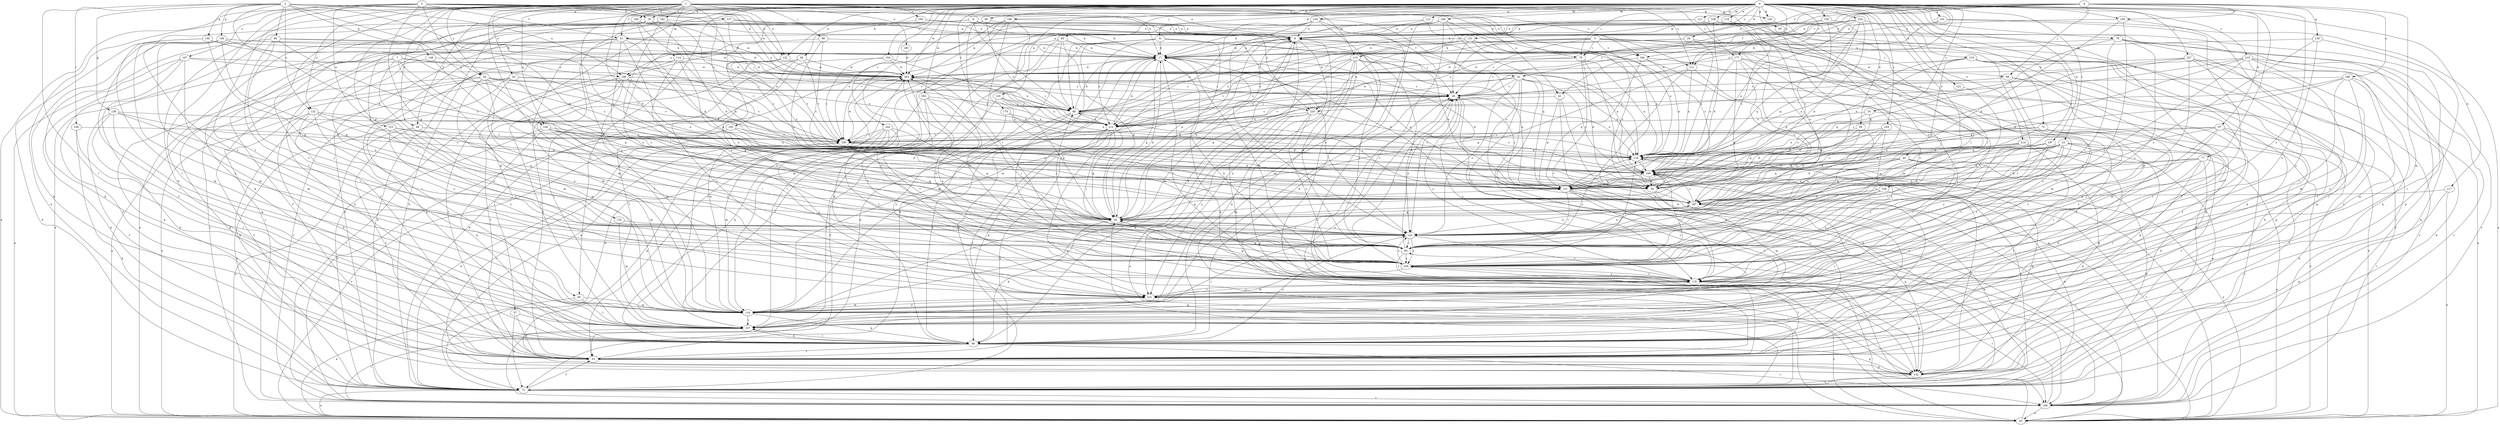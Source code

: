 strict digraph  {
0;
1;
2;
3;
4;
5;
6;
7;
8;
16;
17;
19;
23;
24;
26;
29;
31;
36;
40;
42;
43;
45;
48;
51;
52;
53;
57;
59;
62;
72;
75;
77;
78;
79;
80;
83;
85;
86;
88;
89;
90;
92;
94;
97;
98;
99;
106;
107;
108;
109;
111;
112;
114;
115;
116;
117;
118;
120;
121;
122;
123;
124;
126;
131;
132;
133;
134;
135;
136;
137;
138;
139;
142;
143;
145;
146;
148;
150;
151;
154;
158;
159;
160;
164;
165;
167;
168;
169;
170;
177;
178;
182;
185;
186;
187;
190;
192;
194;
195;
196;
197;
202;
203;
211;
212;
214;
215;
219;
220;
221;
224;
227;
228;
229;
0 -> 16  [label=b];
0 -> 19  [label=c];
0 -> 23  [label=c];
0 -> 29  [label=d];
0 -> 31  [label=d];
0 -> 40  [label=e];
0 -> 42  [label=e];
0 -> 48  [label=f];
0 -> 57  [label=g];
0 -> 59  [label=g];
0 -> 72  [label=h];
0 -> 75  [label=i];
0 -> 77  [label=i];
0 -> 78  [label=i];
0 -> 79  [label=i];
0 -> 83  [label=j];
0 -> 85  [label=j];
0 -> 90  [label=k];
0 -> 92  [label=k];
0 -> 94  [label=k];
0 -> 97  [label=k];
0 -> 108  [label=m];
0 -> 109  [label=m];
0 -> 111  [label=m];
0 -> 112  [label=m];
0 -> 117  [label=n];
0 -> 118  [label=n];
0 -> 120  [label=n];
0 -> 121  [label=n];
0 -> 122  [label=n];
0 -> 126  [label=o];
0 -> 131  [label=o];
0 -> 134  [label=p];
0 -> 143  [label=q];
0 -> 145  [label=q];
0 -> 154  [label=r];
0 -> 158  [label=r];
0 -> 159  [label=r];
0 -> 164  [label=s];
0 -> 170  [label=t];
0 -> 177  [label=t];
0 -> 196  [label=w];
0 -> 197  [label=w];
0 -> 202  [label=w];
0 -> 203  [label=w];
0 -> 211  [label=x];
0 -> 214  [label=y];
0 -> 215  [label=y];
0 -> 219  [label=y];
0 -> 220  [label=y];
0 -> 224  [label=z];
0 -> 227  [label=z];
0 -> 228  [label=z];
1 -> 8  [label=a];
1 -> 24  [label=c];
1 -> 36  [label=d];
1 -> 42  [label=e];
1 -> 43  [label=e];
1 -> 45  [label=e];
1 -> 48  [label=f];
1 -> 51  [label=f];
1 -> 59  [label=g];
1 -> 62  [label=g];
1 -> 79  [label=i];
1 -> 85  [label=j];
1 -> 86  [label=j];
1 -> 98  [label=k];
1 -> 114  [label=m];
1 -> 115  [label=m];
1 -> 122  [label=n];
1 -> 132  [label=o];
1 -> 135  [label=p];
1 -> 145  [label=q];
1 -> 146  [label=q];
1 -> 165  [label=s];
1 -> 177  [label=t];
1 -> 182  [label=u];
1 -> 185  [label=u];
1 -> 190  [label=v];
1 -> 192  [label=v];
1 -> 211  [label=x];
1 -> 220  [label=y];
2 -> 36  [label=d];
2 -> 99  [label=l];
2 -> 106  [label=l];
2 -> 107  [label=l];
2 -> 132  [label=o];
2 -> 136  [label=p];
2 -> 137  [label=p];
2 -> 138  [label=p];
2 -> 146  [label=q];
2 -> 148  [label=q];
2 -> 150  [label=q];
2 -> 151  [label=q];
2 -> 186  [label=u];
2 -> 211  [label=x];
2 -> 220  [label=y];
3 -> 16  [label=b];
3 -> 17  [label=b];
3 -> 24  [label=c];
3 -> 51  [label=f];
3 -> 62  [label=g];
3 -> 72  [label=h];
3 -> 107  [label=l];
3 -> 122  [label=n];
3 -> 123  [label=n];
3 -> 124  [label=n];
3 -> 167  [label=s];
3 -> 178  [label=t];
3 -> 194  [label=v];
3 -> 203  [label=w];
4 -> 51  [label=f];
4 -> 52  [label=f];
4 -> 88  [label=j];
4 -> 115  [label=m];
4 -> 116  [label=m];
4 -> 139  [label=p];
4 -> 159  [label=r];
4 -> 168  [label=s];
4 -> 186  [label=u];
4 -> 194  [label=v];
4 -> 211  [label=x];
4 -> 229  [label=z];
5 -> 26  [label=c];
5 -> 72  [label=h];
5 -> 79  [label=i];
5 -> 88  [label=j];
5 -> 142  [label=p];
5 -> 178  [label=t];
5 -> 186  [label=u];
5 -> 194  [label=v];
5 -> 212  [label=x];
5 -> 220  [label=y];
6 -> 8  [label=a];
6 -> 17  [label=b];
6 -> 52  [label=f];
6 -> 53  [label=f];
6 -> 80  [label=i];
6 -> 89  [label=j];
6 -> 160  [label=r];
7 -> 62  [label=g];
7 -> 98  [label=k];
7 -> 116  [label=m];
7 -> 142  [label=p];
7 -> 186  [label=u];
7 -> 195  [label=v];
7 -> 221  [label=y];
8 -> 17  [label=b];
8 -> 62  [label=g];
8 -> 116  [label=m];
8 -> 142  [label=p];
8 -> 221  [label=y];
16 -> 8  [label=a];
16 -> 36  [label=d];
16 -> 45  [label=e];
16 -> 229  [label=z];
17 -> 8  [label=a];
17 -> 36  [label=d];
17 -> 62  [label=g];
17 -> 116  [label=m];
17 -> 133  [label=o];
17 -> 151  [label=q];
17 -> 178  [label=t];
17 -> 203  [label=w];
19 -> 45  [label=e];
19 -> 151  [label=q];
19 -> 169  [label=s];
19 -> 212  [label=x];
23 -> 36  [label=d];
23 -> 53  [label=f];
23 -> 62  [label=g];
23 -> 80  [label=i];
23 -> 98  [label=k];
23 -> 124  [label=n];
23 -> 133  [label=o];
23 -> 160  [label=r];
23 -> 169  [label=s];
23 -> 178  [label=t];
23 -> 187  [label=u];
24 -> 26  [label=c];
24 -> 45  [label=e];
24 -> 80  [label=i];
24 -> 116  [label=m];
24 -> 142  [label=p];
24 -> 187  [label=u];
24 -> 195  [label=v];
24 -> 212  [label=x];
26 -> 89  [label=j];
26 -> 107  [label=l];
26 -> 124  [label=n];
26 -> 133  [label=o];
26 -> 160  [label=r];
26 -> 203  [label=w];
26 -> 221  [label=y];
29 -> 17  [label=b];
29 -> 80  [label=i];
29 -> 124  [label=n];
29 -> 212  [label=x];
31 -> 17  [label=b];
31 -> 72  [label=h];
31 -> 89  [label=j];
31 -> 133  [label=o];
31 -> 142  [label=p];
31 -> 151  [label=q];
31 -> 178  [label=t];
31 -> 212  [label=x];
36 -> 72  [label=h];
36 -> 116  [label=m];
36 -> 169  [label=s];
40 -> 36  [label=d];
40 -> 72  [label=h];
40 -> 142  [label=p];
40 -> 151  [label=q];
40 -> 169  [label=s];
40 -> 187  [label=u];
40 -> 229  [label=z];
42 -> 72  [label=h];
42 -> 89  [label=j];
42 -> 98  [label=k];
42 -> 151  [label=q];
43 -> 26  [label=c];
43 -> 45  [label=e];
43 -> 62  [label=g];
43 -> 72  [label=h];
43 -> 98  [label=k];
43 -> 212  [label=x];
43 -> 221  [label=y];
45 -> 26  [label=c];
45 -> 195  [label=v];
45 -> 221  [label=y];
48 -> 45  [label=e];
48 -> 53  [label=f];
48 -> 116  [label=m];
48 -> 195  [label=v];
51 -> 17  [label=b];
51 -> 36  [label=d];
51 -> 53  [label=f];
51 -> 107  [label=l];
51 -> 116  [label=m];
51 -> 133  [label=o];
51 -> 160  [label=r];
51 -> 187  [label=u];
51 -> 203  [label=w];
52 -> 26  [label=c];
52 -> 45  [label=e];
52 -> 124  [label=n];
52 -> 133  [label=o];
52 -> 160  [label=r];
52 -> 169  [label=s];
52 -> 178  [label=t];
52 -> 195  [label=v];
52 -> 212  [label=x];
53 -> 17  [label=b];
53 -> 26  [label=c];
53 -> 142  [label=p];
57 -> 53  [label=f];
57 -> 72  [label=h];
57 -> 107  [label=l];
59 -> 80  [label=i];
59 -> 187  [label=u];
62 -> 8  [label=a];
62 -> 17  [label=b];
62 -> 98  [label=k];
62 -> 133  [label=o];
62 -> 151  [label=q];
72 -> 17  [label=b];
72 -> 45  [label=e];
72 -> 53  [label=f];
72 -> 62  [label=g];
72 -> 124  [label=n];
72 -> 160  [label=r];
72 -> 203  [label=w];
75 -> 62  [label=g];
75 -> 98  [label=k];
75 -> 107  [label=l];
75 -> 124  [label=n];
75 -> 178  [label=t];
75 -> 195  [label=v];
77 -> 36  [label=d];
77 -> 45  [label=e];
77 -> 98  [label=k];
77 -> 107  [label=l];
77 -> 169  [label=s];
77 -> 178  [label=t];
77 -> 187  [label=u];
78 -> 17  [label=b];
78 -> 53  [label=f];
78 -> 72  [label=h];
78 -> 80  [label=i];
78 -> 151  [label=q];
78 -> 160  [label=r];
78 -> 229  [label=z];
79 -> 26  [label=c];
79 -> 36  [label=d];
79 -> 45  [label=e];
79 -> 124  [label=n];
79 -> 178  [label=t];
79 -> 203  [label=w];
80 -> 8  [label=a];
80 -> 26  [label=c];
80 -> 124  [label=n];
80 -> 178  [label=t];
80 -> 203  [label=w];
80 -> 229  [label=z];
83 -> 17  [label=b];
83 -> 62  [label=g];
83 -> 89  [label=j];
83 -> 98  [label=k];
83 -> 107  [label=l];
83 -> 124  [label=n];
83 -> 160  [label=r];
85 -> 45  [label=e];
85 -> 107  [label=l];
85 -> 116  [label=m];
86 -> 17  [label=b];
86 -> 72  [label=h];
86 -> 169  [label=s];
86 -> 187  [label=u];
88 -> 26  [label=c];
88 -> 45  [label=e];
88 -> 116  [label=m];
88 -> 178  [label=t];
88 -> 212  [label=x];
89 -> 8  [label=a];
89 -> 17  [label=b];
89 -> 53  [label=f];
89 -> 98  [label=k];
89 -> 169  [label=s];
89 -> 212  [label=x];
90 -> 8  [label=a];
90 -> 80  [label=i];
90 -> 195  [label=v];
90 -> 212  [label=x];
92 -> 53  [label=f];
92 -> 107  [label=l];
92 -> 195  [label=v];
92 -> 203  [label=w];
92 -> 221  [label=y];
94 -> 36  [label=d];
94 -> 133  [label=o];
94 -> 187  [label=u];
94 -> 195  [label=v];
97 -> 53  [label=f];
97 -> 72  [label=h];
97 -> 160  [label=r];
97 -> 169  [label=s];
97 -> 178  [label=t];
97 -> 187  [label=u];
97 -> 195  [label=v];
97 -> 229  [label=z];
98 -> 53  [label=f];
98 -> 107  [label=l];
98 -> 133  [label=o];
98 -> 142  [label=p];
98 -> 160  [label=r];
98 -> 169  [label=s];
99 -> 17  [label=b];
99 -> 98  [label=k];
99 -> 169  [label=s];
99 -> 178  [label=t];
99 -> 195  [label=v];
99 -> 229  [label=z];
106 -> 72  [label=h];
106 -> 107  [label=l];
106 -> 195  [label=v];
107 -> 98  [label=k];
108 -> 8  [label=a];
108 -> 17  [label=b];
108 -> 36  [label=d];
108 -> 142  [label=p];
108 -> 169  [label=s];
108 -> 187  [label=u];
108 -> 221  [label=y];
109 -> 8  [label=a];
109 -> 116  [label=m];
109 -> 151  [label=q];
109 -> 169  [label=s];
109 -> 178  [label=t];
109 -> 187  [label=u];
109 -> 195  [label=v];
111 -> 8  [label=a];
111 -> 17  [label=b];
111 -> 53  [label=f];
111 -> 62  [label=g];
111 -> 160  [label=r];
111 -> 229  [label=z];
112 -> 8  [label=a];
112 -> 17  [label=b];
112 -> 124  [label=n];
114 -> 53  [label=f];
114 -> 124  [label=n];
114 -> 133  [label=o];
114 -> 151  [label=q];
114 -> 160  [label=r];
114 -> 203  [label=w];
115 -> 45  [label=e];
115 -> 53  [label=f];
115 -> 62  [label=g];
115 -> 80  [label=i];
115 -> 98  [label=k];
115 -> 133  [label=o];
115 -> 151  [label=q];
115 -> 203  [label=w];
115 -> 212  [label=x];
116 -> 8  [label=a];
116 -> 98  [label=k];
116 -> 107  [label=l];
116 -> 203  [label=w];
116 -> 221  [label=y];
117 -> 45  [label=e];
117 -> 142  [label=p];
117 -> 187  [label=u];
118 -> 8  [label=a];
118 -> 45  [label=e];
118 -> 89  [label=j];
118 -> 133  [label=o];
120 -> 62  [label=g];
120 -> 89  [label=j];
120 -> 107  [label=l];
120 -> 124  [label=n];
120 -> 212  [label=x];
121 -> 80  [label=i];
122 -> 80  [label=i];
122 -> 169  [label=s];
122 -> 195  [label=v];
122 -> 203  [label=w];
123 -> 72  [label=h];
123 -> 124  [label=n];
123 -> 133  [label=o];
123 -> 195  [label=v];
123 -> 229  [label=z];
124 -> 8  [label=a];
124 -> 45  [label=e];
124 -> 142  [label=p];
124 -> 169  [label=s];
124 -> 203  [label=w];
126 -> 8  [label=a];
126 -> 26  [label=c];
126 -> 151  [label=q];
126 -> 169  [label=s];
131 -> 17  [label=b];
131 -> 26  [label=c];
131 -> 169  [label=s];
131 -> 195  [label=v];
131 -> 229  [label=z];
132 -> 53  [label=f];
132 -> 62  [label=g];
132 -> 98  [label=k];
132 -> 151  [label=q];
132 -> 212  [label=x];
132 -> 221  [label=y];
132 -> 229  [label=z];
133 -> 80  [label=i];
133 -> 89  [label=j];
133 -> 107  [label=l];
133 -> 178  [label=t];
133 -> 187  [label=u];
133 -> 229  [label=z];
134 -> 8  [label=a];
134 -> 62  [label=g];
134 -> 98  [label=k];
134 -> 116  [label=m];
134 -> 160  [label=r];
134 -> 187  [label=u];
134 -> 195  [label=v];
135 -> 116  [label=m];
135 -> 133  [label=o];
136 -> 17  [label=b];
136 -> 62  [label=g];
136 -> 72  [label=h];
136 -> 98  [label=k];
136 -> 107  [label=l];
136 -> 116  [label=m];
136 -> 169  [label=s];
136 -> 203  [label=w];
137 -> 8  [label=a];
137 -> 17  [label=b];
137 -> 89  [label=j];
137 -> 229  [label=z];
138 -> 53  [label=f];
138 -> 80  [label=i];
138 -> 98  [label=k];
138 -> 116  [label=m];
138 -> 169  [label=s];
138 -> 212  [label=x];
139 -> 17  [label=b];
139 -> 107  [label=l];
139 -> 133  [label=o];
139 -> 229  [label=z];
142 -> 72  [label=h];
142 -> 195  [label=v];
143 -> 8  [label=a];
143 -> 45  [label=e];
143 -> 89  [label=j];
143 -> 221  [label=y];
145 -> 80  [label=i];
146 -> 36  [label=d];
146 -> 72  [label=h];
146 -> 80  [label=i];
146 -> 98  [label=k];
146 -> 187  [label=u];
146 -> 195  [label=v];
146 -> 229  [label=z];
148 -> 133  [label=o];
148 -> 187  [label=u];
148 -> 203  [label=w];
150 -> 17  [label=b];
150 -> 62  [label=g];
150 -> 116  [label=m];
150 -> 124  [label=n];
150 -> 221  [label=y];
151 -> 17  [label=b];
151 -> 26  [label=c];
151 -> 80  [label=i];
151 -> 89  [label=j];
151 -> 107  [label=l];
151 -> 142  [label=p];
151 -> 178  [label=t];
151 -> 187  [label=u];
154 -> 72  [label=h];
154 -> 195  [label=v];
154 -> 203  [label=w];
154 -> 212  [label=x];
158 -> 80  [label=i];
158 -> 133  [label=o];
158 -> 160  [label=r];
158 -> 187  [label=u];
158 -> 229  [label=z];
159 -> 8  [label=a];
159 -> 36  [label=d];
159 -> 80  [label=i];
159 -> 221  [label=y];
160 -> 45  [label=e];
160 -> 80  [label=i];
160 -> 107  [label=l];
164 -> 62  [label=g];
164 -> 107  [label=l];
164 -> 116  [label=m];
164 -> 142  [label=p];
164 -> 178  [label=t];
164 -> 195  [label=v];
164 -> 221  [label=y];
165 -> 8  [label=a];
165 -> 26  [label=c];
165 -> 45  [label=e];
167 -> 45  [label=e];
167 -> 53  [label=f];
167 -> 72  [label=h];
167 -> 89  [label=j];
167 -> 116  [label=m];
167 -> 203  [label=w];
168 -> 26  [label=c];
168 -> 72  [label=h];
168 -> 116  [label=m];
168 -> 151  [label=q];
168 -> 169  [label=s];
168 -> 178  [label=t];
168 -> 221  [label=y];
169 -> 8  [label=a];
169 -> 36  [label=d];
169 -> 45  [label=e];
169 -> 72  [label=h];
169 -> 142  [label=p];
169 -> 151  [label=q];
170 -> 36  [label=d];
170 -> 212  [label=x];
170 -> 221  [label=y];
177 -> 62  [label=g];
177 -> 72  [label=h];
177 -> 124  [label=n];
177 -> 133  [label=o];
177 -> 187  [label=u];
177 -> 203  [label=w];
177 -> 221  [label=y];
178 -> 17  [label=b];
178 -> 26  [label=c];
178 -> 62  [label=g];
178 -> 142  [label=p];
178 -> 160  [label=r];
178 -> 221  [label=y];
178 -> 229  [label=z];
182 -> 8  [label=a];
182 -> 72  [label=h];
182 -> 116  [label=m];
182 -> 133  [label=o];
182 -> 169  [label=s];
185 -> 203  [label=w];
186 -> 26  [label=c];
186 -> 53  [label=f];
186 -> 107  [label=l];
186 -> 116  [label=m];
186 -> 160  [label=r];
186 -> 187  [label=u];
186 -> 195  [label=v];
187 -> 62  [label=g];
187 -> 107  [label=l];
187 -> 133  [label=o];
187 -> 160  [label=r];
187 -> 169  [label=s];
190 -> 8  [label=a];
190 -> 36  [label=d];
190 -> 53  [label=f];
190 -> 89  [label=j];
190 -> 98  [label=k];
190 -> 203  [label=w];
190 -> 229  [label=z];
192 -> 151  [label=q];
192 -> 160  [label=r];
192 -> 195  [label=v];
194 -> 53  [label=f];
194 -> 124  [label=n];
194 -> 151  [label=q];
194 -> 203  [label=w];
194 -> 221  [label=y];
195 -> 26  [label=c];
195 -> 36  [label=d];
195 -> 62  [label=g];
195 -> 72  [label=h];
195 -> 124  [label=n];
195 -> 203  [label=w];
196 -> 8  [label=a];
196 -> 53  [label=f];
196 -> 116  [label=m];
196 -> 187  [label=u];
196 -> 203  [label=w];
196 -> 221  [label=y];
197 -> 80  [label=i];
197 -> 124  [label=n];
197 -> 142  [label=p];
197 -> 169  [label=s];
197 -> 178  [label=t];
197 -> 229  [label=z];
202 -> 72  [label=h];
202 -> 80  [label=i];
202 -> 89  [label=j];
202 -> 98  [label=k];
202 -> 178  [label=t];
202 -> 229  [label=z];
203 -> 26  [label=c];
203 -> 89  [label=j];
203 -> 107  [label=l];
203 -> 178  [label=t];
211 -> 62  [label=g];
211 -> 98  [label=k];
211 -> 116  [label=m];
211 -> 124  [label=n];
212 -> 17  [label=b];
212 -> 26  [label=c];
212 -> 53  [label=f];
212 -> 62  [label=g];
212 -> 72  [label=h];
212 -> 80  [label=i];
212 -> 98  [label=k];
212 -> 142  [label=p];
212 -> 195  [label=v];
214 -> 53  [label=f];
214 -> 62  [label=g];
214 -> 80  [label=i];
214 -> 98  [label=k];
214 -> 124  [label=n];
214 -> 151  [label=q];
214 -> 178  [label=t];
215 -> 36  [label=d];
215 -> 98  [label=k];
215 -> 107  [label=l];
215 -> 116  [label=m];
215 -> 133  [label=o];
215 -> 160  [label=r];
215 -> 203  [label=w];
215 -> 212  [label=x];
219 -> 53  [label=f];
219 -> 98  [label=k];
219 -> 107  [label=l];
219 -> 124  [label=n];
219 -> 142  [label=p];
219 -> 169  [label=s];
219 -> 178  [label=t];
219 -> 187  [label=u];
219 -> 203  [label=w];
220 -> 45  [label=e];
220 -> 98  [label=k];
220 -> 142  [label=p];
220 -> 169  [label=s];
220 -> 212  [label=x];
220 -> 221  [label=y];
220 -> 229  [label=z];
221 -> 116  [label=m];
221 -> 178  [label=t];
224 -> 8  [label=a];
224 -> 36  [label=d];
224 -> 124  [label=n];
224 -> 142  [label=p];
224 -> 151  [label=q];
224 -> 212  [label=x];
227 -> 45  [label=e];
227 -> 107  [label=l];
227 -> 124  [label=n];
227 -> 151  [label=q];
227 -> 160  [label=r];
227 -> 203  [label=w];
227 -> 229  [label=z];
228 -> 133  [label=o];
228 -> 151  [label=q];
228 -> 187  [label=u];
228 -> 195  [label=v];
228 -> 229  [label=z];
229 -> 17  [label=b];
229 -> 26  [label=c];
229 -> 53  [label=f];
229 -> 62  [label=g];
229 -> 116  [label=m];
229 -> 124  [label=n];
229 -> 133  [label=o];
229 -> 169  [label=s];
229 -> 178  [label=t];
229 -> 203  [label=w];
}
